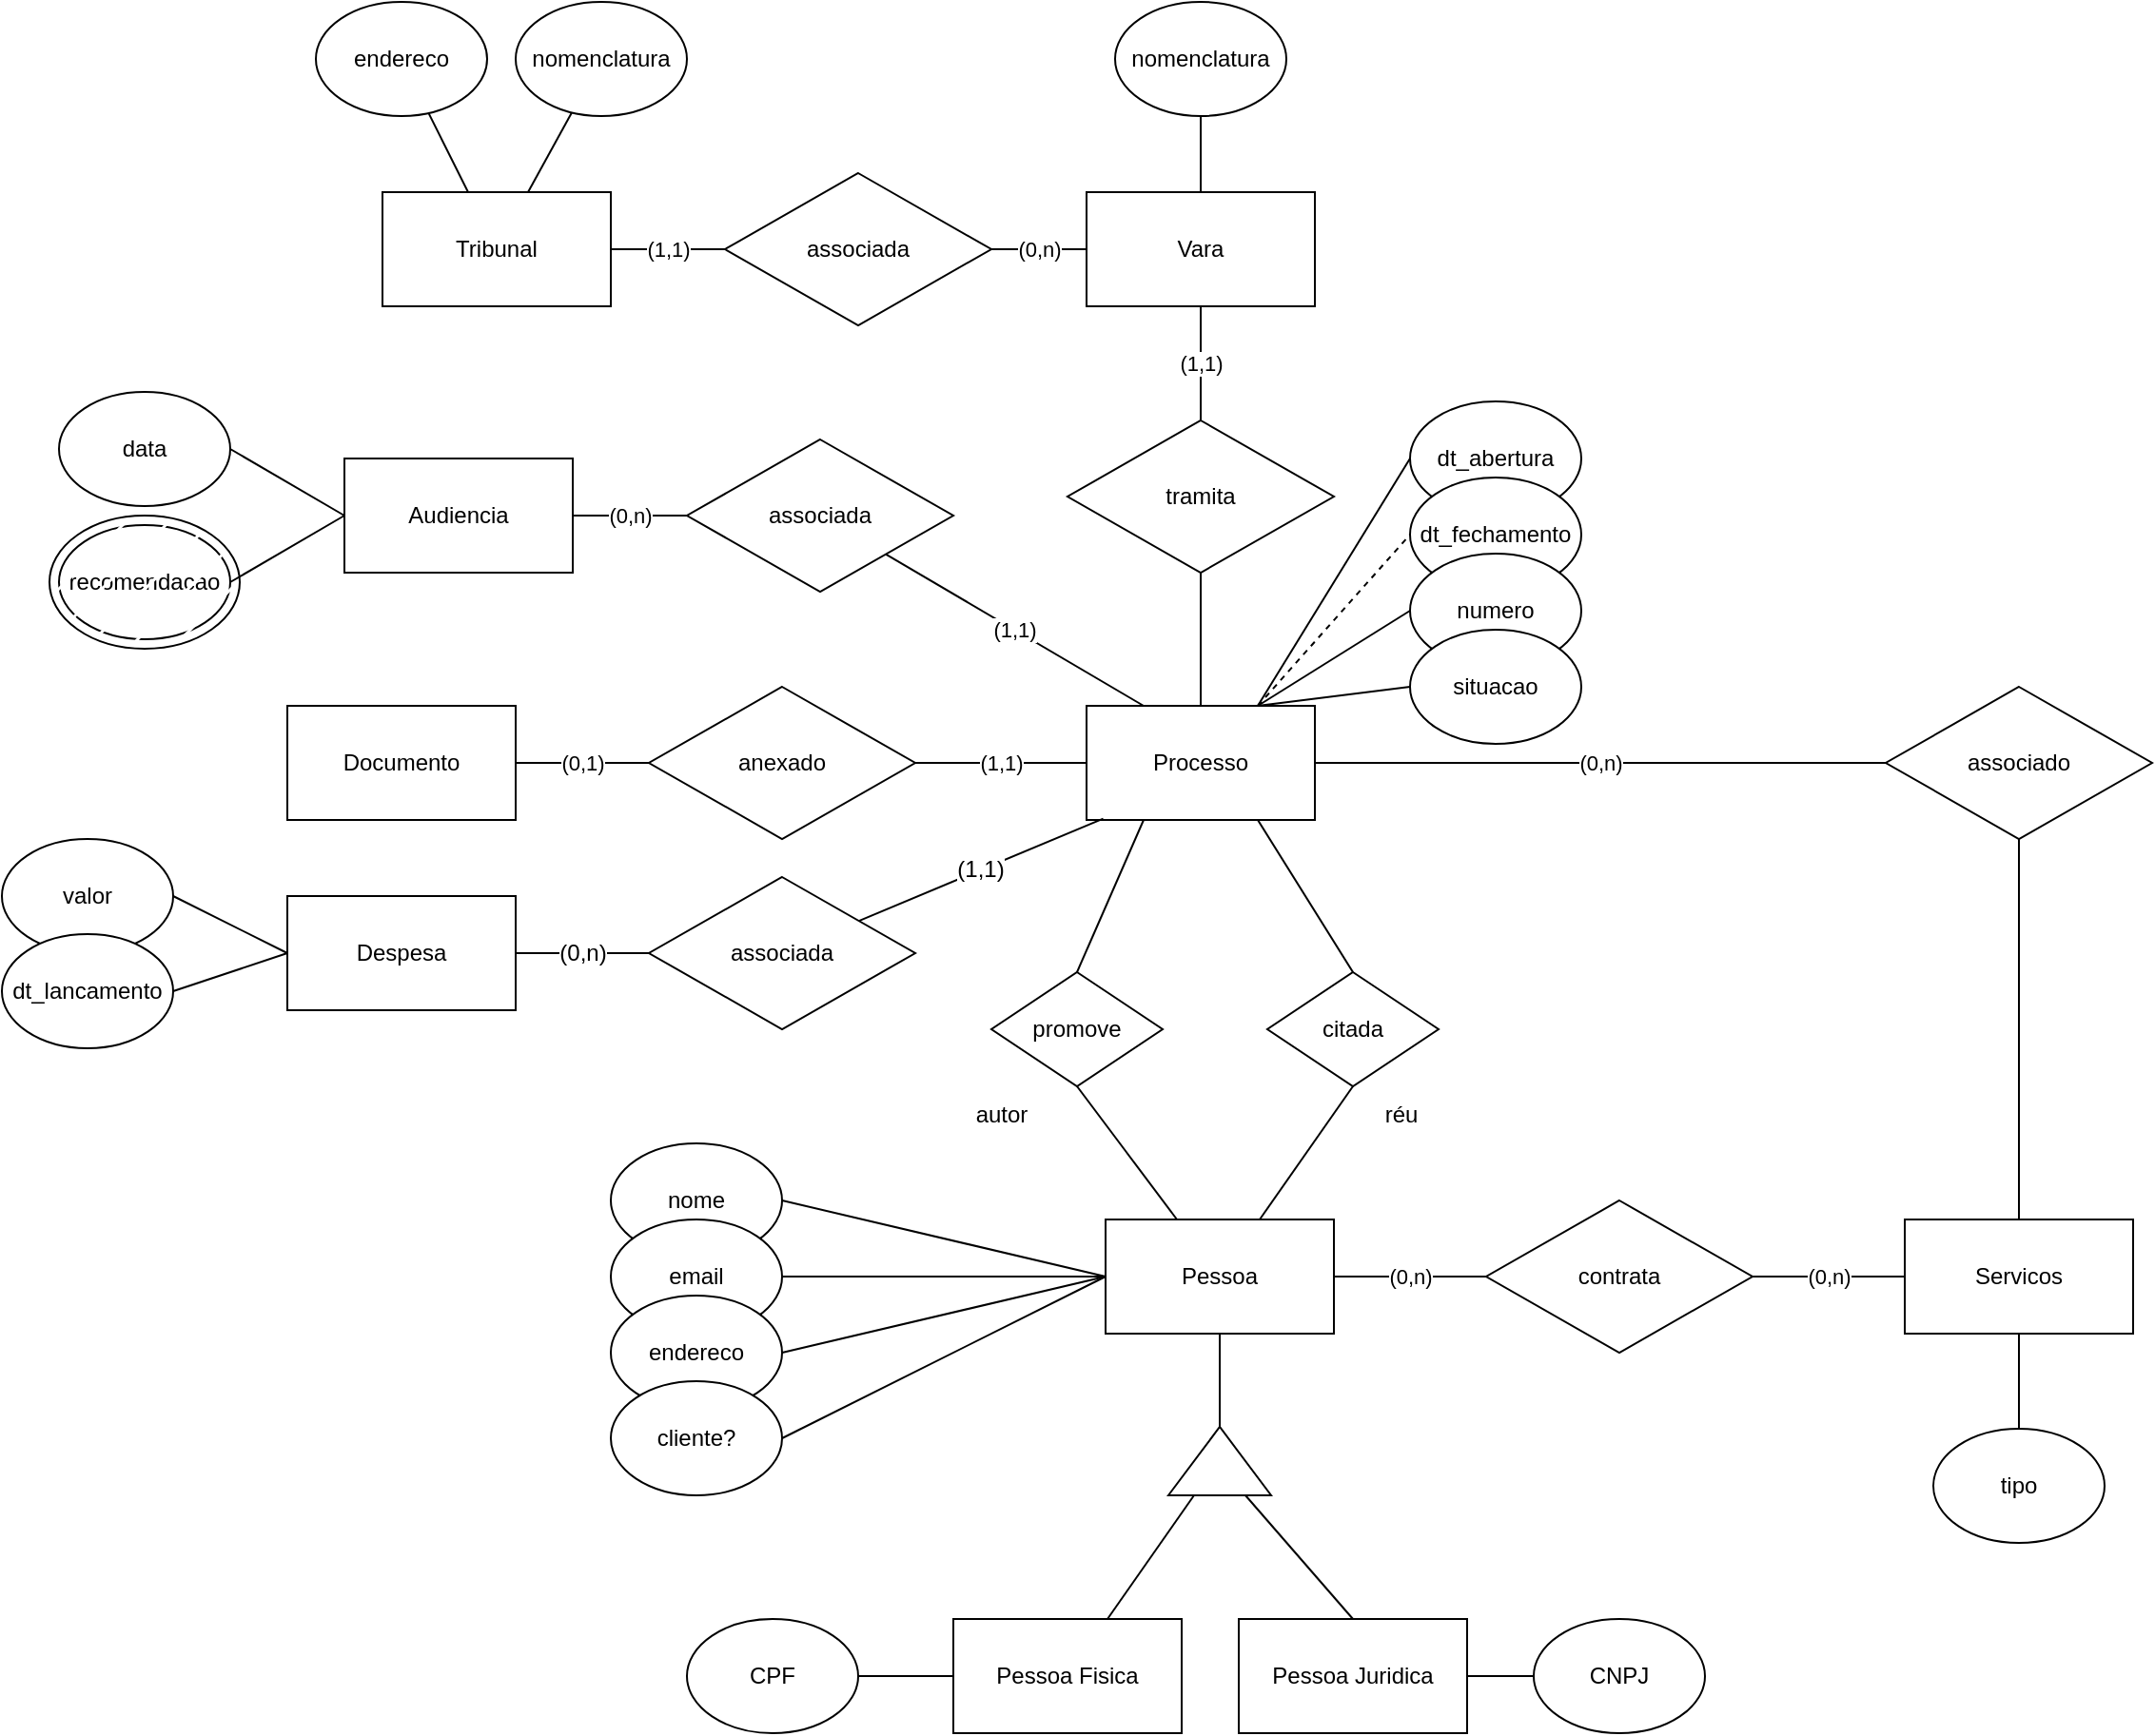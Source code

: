 <mxfile version="20.5.3" type="github">
  <diagram id="K0ar7Cwse-SMh7XNLmQT" name="Página-1">
    <mxGraphModel dx="982" dy="567" grid="1" gridSize="10" guides="1" tooltips="1" connect="1" arrows="1" fold="1" page="1" pageScale="1" pageWidth="1600" pageHeight="1200" math="0" shadow="0">
      <root>
        <mxCell id="0" />
        <mxCell id="1" parent="0" />
        <mxCell id="tJY3ev-YgHuVydlI8XcM-3" style="edgeStyle=orthogonalEdgeStyle;rounded=0;orthogonalLoop=1;jettySize=auto;html=1;entryX=1;entryY=0.5;entryDx=0;entryDy=0;strokeColor=none;endArrow=none;endFill=0;" edge="1" parent="1" source="tJY3ev-YgHuVydlI8XcM-1" target="tJY3ev-YgHuVydlI8XcM-2">
          <mxGeometry relative="1" as="geometry" />
        </mxCell>
        <mxCell id="tJY3ev-YgHuVydlI8XcM-4" style="edgeStyle=orthogonalEdgeStyle;rounded=0;orthogonalLoop=1;jettySize=auto;html=1;endArrow=none;endFill=0;" edge="1" parent="1" source="tJY3ev-YgHuVydlI8XcM-1" target="tJY3ev-YgHuVydlI8XcM-2">
          <mxGeometry relative="1" as="geometry" />
        </mxCell>
        <mxCell id="tJY3ev-YgHuVydlI8XcM-11" value="(0,n)" style="edgeStyle=none;rounded=0;orthogonalLoop=1;jettySize=auto;html=1;exitX=1;exitY=0.5;exitDx=0;exitDy=0;entryX=0;entryY=0.5;entryDx=0;entryDy=0;endArrow=none;endFill=0;" edge="1" parent="1" source="tJY3ev-YgHuVydlI8XcM-1" target="tJY3ev-YgHuVydlI8XcM-9">
          <mxGeometry relative="1" as="geometry" />
        </mxCell>
        <mxCell id="tJY3ev-YgHuVydlI8XcM-99" style="edgeStyle=none;rounded=0;orthogonalLoop=1;jettySize=auto;html=1;exitX=0;exitY=0.5;exitDx=0;exitDy=0;entryX=1;entryY=0.5;entryDx=0;entryDy=0;fontFamily=Helvetica;fontSize=12;fontColor=default;endArrow=none;endFill=0;" edge="1" parent="1" source="tJY3ev-YgHuVydlI8XcM-1" target="tJY3ev-YgHuVydlI8XcM-32">
          <mxGeometry relative="1" as="geometry" />
        </mxCell>
        <mxCell id="tJY3ev-YgHuVydlI8XcM-100" style="edgeStyle=none;rounded=0;orthogonalLoop=1;jettySize=auto;html=1;exitX=0;exitY=0.5;exitDx=0;exitDy=0;entryX=1;entryY=0.5;entryDx=0;entryDy=0;fontFamily=Helvetica;fontSize=12;fontColor=default;endArrow=none;endFill=0;" edge="1" parent="1" source="tJY3ev-YgHuVydlI8XcM-1" target="tJY3ev-YgHuVydlI8XcM-33">
          <mxGeometry relative="1" as="geometry" />
        </mxCell>
        <mxCell id="tJY3ev-YgHuVydlI8XcM-101" style="edgeStyle=none;rounded=0;orthogonalLoop=1;jettySize=auto;html=1;exitX=0;exitY=0.5;exitDx=0;exitDy=0;entryX=1;entryY=0.5;entryDx=0;entryDy=0;fontFamily=Helvetica;fontSize=12;fontColor=default;endArrow=none;endFill=0;" edge="1" parent="1" source="tJY3ev-YgHuVydlI8XcM-1" target="tJY3ev-YgHuVydlI8XcM-34">
          <mxGeometry relative="1" as="geometry" />
        </mxCell>
        <mxCell id="tJY3ev-YgHuVydlI8XcM-102" style="edgeStyle=none;rounded=0;orthogonalLoop=1;jettySize=auto;html=1;exitX=0;exitY=0.5;exitDx=0;exitDy=0;entryX=1;entryY=0.5;entryDx=0;entryDy=0;fontFamily=Helvetica;fontSize=12;fontColor=default;endArrow=none;endFill=0;" edge="1" parent="1" source="tJY3ev-YgHuVydlI8XcM-1" target="tJY3ev-YgHuVydlI8XcM-98">
          <mxGeometry relative="1" as="geometry" />
        </mxCell>
        <mxCell id="tJY3ev-YgHuVydlI8XcM-1" value="Pessoa" style="rounded=0;whiteSpace=wrap;html=1;" vertex="1" parent="1">
          <mxGeometry x="815" y="785" width="120" height="60" as="geometry" />
        </mxCell>
        <mxCell id="tJY3ev-YgHuVydlI8XcM-2" value="" style="triangle;whiteSpace=wrap;html=1;rotation=-90;" vertex="1" parent="1">
          <mxGeometry x="857" y="885" width="36" height="54" as="geometry" />
        </mxCell>
        <mxCell id="tJY3ev-YgHuVydlI8XcM-7" style="edgeStyle=none;rounded=0;orthogonalLoop=1;jettySize=auto;html=1;entryX=0;entryY=0.25;entryDx=0;entryDy=0;endArrow=none;endFill=0;" edge="1" parent="1" source="tJY3ev-YgHuVydlI8XcM-5" target="tJY3ev-YgHuVydlI8XcM-2">
          <mxGeometry relative="1" as="geometry" />
        </mxCell>
        <mxCell id="tJY3ev-YgHuVydlI8XcM-5" value="Pessoa Fisica" style="rounded=0;whiteSpace=wrap;html=1;" vertex="1" parent="1">
          <mxGeometry x="735" y="995" width="120" height="60" as="geometry" />
        </mxCell>
        <mxCell id="tJY3ev-YgHuVydlI8XcM-8" style="edgeStyle=none;rounded=0;orthogonalLoop=1;jettySize=auto;html=1;exitX=0.5;exitY=0;exitDx=0;exitDy=0;entryX=0;entryY=0.75;entryDx=0;entryDy=0;endArrow=none;endFill=0;" edge="1" parent="1" source="tJY3ev-YgHuVydlI8XcM-6" target="tJY3ev-YgHuVydlI8XcM-2">
          <mxGeometry relative="1" as="geometry" />
        </mxCell>
        <mxCell id="tJY3ev-YgHuVydlI8XcM-6" value="Pessoa Juridica" style="rounded=0;whiteSpace=wrap;html=1;" vertex="1" parent="1">
          <mxGeometry x="885" y="995" width="120" height="60" as="geometry" />
        </mxCell>
        <mxCell id="tJY3ev-YgHuVydlI8XcM-12" value="(0,n)" style="edgeStyle=none;rounded=0;orthogonalLoop=1;jettySize=auto;html=1;endArrow=none;endFill=0;" edge="1" parent="1" source="tJY3ev-YgHuVydlI8XcM-9" target="tJY3ev-YgHuVydlI8XcM-10">
          <mxGeometry relative="1" as="geometry" />
        </mxCell>
        <mxCell id="tJY3ev-YgHuVydlI8XcM-9" value="contrata" style="rhombus;whiteSpace=wrap;html=1;" vertex="1" parent="1">
          <mxGeometry x="1015" y="775" width="140" height="80" as="geometry" />
        </mxCell>
        <mxCell id="tJY3ev-YgHuVydlI8XcM-10" value="Servicos" style="rounded=0;whiteSpace=wrap;html=1;" vertex="1" parent="1">
          <mxGeometry x="1235" y="785" width="120" height="60" as="geometry" />
        </mxCell>
        <mxCell id="tJY3ev-YgHuVydlI8XcM-14" style="edgeStyle=none;rounded=0;orthogonalLoop=1;jettySize=auto;html=1;exitX=0.5;exitY=0;exitDx=0;exitDy=0;entryX=0.5;entryY=1;entryDx=0;entryDy=0;endArrow=none;endFill=0;" edge="1" parent="1" source="tJY3ev-YgHuVydlI8XcM-13" target="tJY3ev-YgHuVydlI8XcM-10">
          <mxGeometry relative="1" as="geometry" />
        </mxCell>
        <mxCell id="tJY3ev-YgHuVydlI8XcM-13" value="tipo" style="ellipse;whiteSpace=wrap;html=1;" vertex="1" parent="1">
          <mxGeometry x="1250" y="895" width="90" height="60" as="geometry" />
        </mxCell>
        <mxCell id="tJY3ev-YgHuVydlI8XcM-16" style="edgeStyle=none;rounded=0;orthogonalLoop=1;jettySize=auto;html=1;endArrow=none;endFill=0;" edge="1" parent="1" source="tJY3ev-YgHuVydlI8XcM-15" target="tJY3ev-YgHuVydlI8XcM-10">
          <mxGeometry relative="1" as="geometry" />
        </mxCell>
        <mxCell id="tJY3ev-YgHuVydlI8XcM-18" value="(0,n)" style="edgeStyle=none;rounded=0;orthogonalLoop=1;jettySize=auto;html=1;endArrow=none;endFill=0;" edge="1" parent="1" source="tJY3ev-YgHuVydlI8XcM-15" target="tJY3ev-YgHuVydlI8XcM-17">
          <mxGeometry relative="1" as="geometry">
            <Array as="points" />
          </mxGeometry>
        </mxCell>
        <mxCell id="tJY3ev-YgHuVydlI8XcM-15" value="associado" style="rhombus;whiteSpace=wrap;html=1;" vertex="1" parent="1">
          <mxGeometry x="1225" y="505" width="140" height="80" as="geometry" />
        </mxCell>
        <mxCell id="tJY3ev-YgHuVydlI8XcM-49" value="(1,1)" style="edgeStyle=none;rounded=0;orthogonalLoop=1;jettySize=auto;html=1;exitX=0;exitY=0.5;exitDx=0;exitDy=0;entryX=1;entryY=0.5;entryDx=0;entryDy=0;endArrow=none;endFill=0;" edge="1" parent="1" source="tJY3ev-YgHuVydlI8XcM-17" target="tJY3ev-YgHuVydlI8XcM-48">
          <mxGeometry relative="1" as="geometry" />
        </mxCell>
        <mxCell id="tJY3ev-YgHuVydlI8XcM-73" style="edgeStyle=none;rounded=0;orthogonalLoop=1;jettySize=auto;html=1;exitX=0.75;exitY=0;exitDx=0;exitDy=0;entryX=0;entryY=0.5;entryDx=0;entryDy=0;endArrow=none;endFill=0;dashed=1;" edge="1" parent="1" source="tJY3ev-YgHuVydlI8XcM-17" target="tJY3ev-YgHuVydlI8XcM-67">
          <mxGeometry relative="1" as="geometry" />
        </mxCell>
        <mxCell id="tJY3ev-YgHuVydlI8XcM-74" style="edgeStyle=none;rounded=0;orthogonalLoop=1;jettySize=auto;html=1;exitX=0.75;exitY=0;exitDx=0;exitDy=0;entryX=0;entryY=0.5;entryDx=0;entryDy=0;endArrow=none;endFill=0;" edge="1" parent="1" source="tJY3ev-YgHuVydlI8XcM-17" target="tJY3ev-YgHuVydlI8XcM-68">
          <mxGeometry relative="1" as="geometry" />
        </mxCell>
        <mxCell id="tJY3ev-YgHuVydlI8XcM-75" style="edgeStyle=none;rounded=0;orthogonalLoop=1;jettySize=auto;html=1;exitX=0.75;exitY=0;exitDx=0;exitDy=0;entryX=0;entryY=0.5;entryDx=0;entryDy=0;endArrow=none;endFill=0;" edge="1" parent="1" source="tJY3ev-YgHuVydlI8XcM-17" target="tJY3ev-YgHuVydlI8XcM-69">
          <mxGeometry relative="1" as="geometry" />
        </mxCell>
        <mxCell id="tJY3ev-YgHuVydlI8XcM-78" value="(1,1)" style="edgeStyle=none;rounded=0;orthogonalLoop=1;jettySize=auto;html=1;exitX=0.25;exitY=0;exitDx=0;exitDy=0;endArrow=none;endFill=0;" edge="1" parent="1" source="tJY3ev-YgHuVydlI8XcM-17" target="tJY3ev-YgHuVydlI8XcM-77">
          <mxGeometry relative="1" as="geometry" />
        </mxCell>
        <mxCell id="tJY3ev-YgHuVydlI8XcM-17" value="Processo" style="rounded=0;whiteSpace=wrap;html=1;" vertex="1" parent="1">
          <mxGeometry x="805" y="515" width="120" height="60" as="geometry" />
        </mxCell>
        <mxCell id="tJY3ev-YgHuVydlI8XcM-29" style="edgeStyle=none;rounded=0;orthogonalLoop=1;jettySize=auto;html=1;exitX=0.5;exitY=0;exitDx=0;exitDy=0;entryX=0.75;entryY=1;entryDx=0;entryDy=0;endArrow=none;endFill=0;" edge="1" parent="1" source="tJY3ev-YgHuVydlI8XcM-21" target="tJY3ev-YgHuVydlI8XcM-17">
          <mxGeometry relative="1" as="geometry" />
        </mxCell>
        <mxCell id="tJY3ev-YgHuVydlI8XcM-31" style="edgeStyle=none;rounded=0;orthogonalLoop=1;jettySize=auto;html=1;exitX=0.5;exitY=1;exitDx=0;exitDy=0;endArrow=none;endFill=0;" edge="1" parent="1" source="tJY3ev-YgHuVydlI8XcM-21" target="tJY3ev-YgHuVydlI8XcM-1">
          <mxGeometry relative="1" as="geometry" />
        </mxCell>
        <mxCell id="tJY3ev-YgHuVydlI8XcM-21" value="citada" style="rhombus;whiteSpace=wrap;html=1;" vertex="1" parent="1">
          <mxGeometry x="900" y="655" width="90" height="60" as="geometry" />
        </mxCell>
        <mxCell id="tJY3ev-YgHuVydlI8XcM-28" style="edgeStyle=none;rounded=0;orthogonalLoop=1;jettySize=auto;html=1;exitX=0.5;exitY=0;exitDx=0;exitDy=0;entryX=0.25;entryY=1;entryDx=0;entryDy=0;endArrow=none;endFill=0;" edge="1" parent="1" source="tJY3ev-YgHuVydlI8XcM-23" target="tJY3ev-YgHuVydlI8XcM-17">
          <mxGeometry relative="1" as="geometry" />
        </mxCell>
        <mxCell id="tJY3ev-YgHuVydlI8XcM-30" style="edgeStyle=none;rounded=0;orthogonalLoop=1;jettySize=auto;html=1;exitX=0.5;exitY=1;exitDx=0;exitDy=0;endArrow=none;endFill=0;" edge="1" parent="1" source="tJY3ev-YgHuVydlI8XcM-23" target="tJY3ev-YgHuVydlI8XcM-1">
          <mxGeometry relative="1" as="geometry" />
        </mxCell>
        <mxCell id="tJY3ev-YgHuVydlI8XcM-23" value="promove" style="rhombus;whiteSpace=wrap;html=1;" vertex="1" parent="1">
          <mxGeometry x="755" y="655" width="90" height="60" as="geometry" />
        </mxCell>
        <mxCell id="tJY3ev-YgHuVydlI8XcM-24" value="autor" style="text;html=1;resizable=0;autosize=1;align=center;verticalAlign=middle;points=[];fillColor=none;strokeColor=none;rounded=0;" vertex="1" parent="1">
          <mxGeometry x="735" y="715" width="50" height="30" as="geometry" />
        </mxCell>
        <mxCell id="tJY3ev-YgHuVydlI8XcM-25" value="réu" style="text;html=1;resizable=0;autosize=1;align=center;verticalAlign=middle;points=[];fillColor=none;strokeColor=none;rounded=0;" vertex="1" parent="1">
          <mxGeometry x="950" y="715" width="40" height="30" as="geometry" />
        </mxCell>
        <mxCell id="tJY3ev-YgHuVydlI8XcM-32" value="nome" style="ellipse;whiteSpace=wrap;html=1;" vertex="1" parent="1">
          <mxGeometry x="555" y="745" width="90" height="60" as="geometry" />
        </mxCell>
        <mxCell id="tJY3ev-YgHuVydlI8XcM-33" value="email" style="ellipse;whiteSpace=wrap;html=1;" vertex="1" parent="1">
          <mxGeometry x="555" y="785" width="90" height="60" as="geometry" />
        </mxCell>
        <mxCell id="tJY3ev-YgHuVydlI8XcM-34" value="endereco" style="ellipse;whiteSpace=wrap;html=1;" vertex="1" parent="1">
          <mxGeometry x="555" y="825" width="90" height="60" as="geometry" />
        </mxCell>
        <mxCell id="tJY3ev-YgHuVydlI8XcM-46" style="edgeStyle=none;rounded=0;orthogonalLoop=1;jettySize=auto;html=1;endArrow=none;endFill=0;" edge="1" parent="1" source="tJY3ev-YgHuVydlI8XcM-44" target="tJY3ev-YgHuVydlI8XcM-5">
          <mxGeometry relative="1" as="geometry" />
        </mxCell>
        <mxCell id="tJY3ev-YgHuVydlI8XcM-44" value="CPF" style="ellipse;whiteSpace=wrap;html=1;" vertex="1" parent="1">
          <mxGeometry x="595" y="995" width="90" height="60" as="geometry" />
        </mxCell>
        <mxCell id="tJY3ev-YgHuVydlI8XcM-47" style="edgeStyle=none;rounded=0;orthogonalLoop=1;jettySize=auto;html=1;endArrow=none;endFill=0;" edge="1" parent="1" source="tJY3ev-YgHuVydlI8XcM-45" target="tJY3ev-YgHuVydlI8XcM-6">
          <mxGeometry relative="1" as="geometry" />
        </mxCell>
        <mxCell id="tJY3ev-YgHuVydlI8XcM-45" value="CNPJ" style="ellipse;whiteSpace=wrap;html=1;" vertex="1" parent="1">
          <mxGeometry x="1040" y="995" width="90" height="60" as="geometry" />
        </mxCell>
        <mxCell id="tJY3ev-YgHuVydlI8XcM-51" value="(0,1)" style="edgeStyle=none;rounded=0;orthogonalLoop=1;jettySize=auto;html=1;exitX=0;exitY=0.5;exitDx=0;exitDy=0;entryX=1;entryY=0.5;entryDx=0;entryDy=0;endArrow=none;endFill=0;" edge="1" parent="1" source="tJY3ev-YgHuVydlI8XcM-48" target="tJY3ev-YgHuVydlI8XcM-50">
          <mxGeometry relative="1" as="geometry">
            <Array as="points">
              <mxPoint x="545" y="545" />
            </Array>
          </mxGeometry>
        </mxCell>
        <mxCell id="tJY3ev-YgHuVydlI8XcM-48" value="anexado" style="rhombus;whiteSpace=wrap;html=1;" vertex="1" parent="1">
          <mxGeometry x="575" y="505" width="140" height="80" as="geometry" />
        </mxCell>
        <mxCell id="tJY3ev-YgHuVydlI8XcM-50" value="Documento" style="rounded=0;whiteSpace=wrap;html=1;" vertex="1" parent="1">
          <mxGeometry x="385" y="515" width="120" height="60" as="geometry" />
        </mxCell>
        <mxCell id="tJY3ev-YgHuVydlI8XcM-53" style="edgeStyle=none;rounded=0;orthogonalLoop=1;jettySize=auto;html=1;exitX=0.5;exitY=1;exitDx=0;exitDy=0;entryX=0.5;entryY=0;entryDx=0;entryDy=0;endArrow=none;endFill=0;" edge="1" parent="1" source="tJY3ev-YgHuVydlI8XcM-52" target="tJY3ev-YgHuVydlI8XcM-17">
          <mxGeometry relative="1" as="geometry" />
        </mxCell>
        <mxCell id="tJY3ev-YgHuVydlI8XcM-55" value="(1,1)" style="edgeStyle=none;rounded=0;orthogonalLoop=1;jettySize=auto;html=1;exitX=0.5;exitY=0;exitDx=0;exitDy=0;entryX=0.5;entryY=1;entryDx=0;entryDy=0;endArrow=none;endFill=0;" edge="1" parent="1" source="tJY3ev-YgHuVydlI8XcM-52" target="tJY3ev-YgHuVydlI8XcM-54">
          <mxGeometry relative="1" as="geometry" />
        </mxCell>
        <mxCell id="tJY3ev-YgHuVydlI8XcM-52" value="tramita" style="rhombus;whiteSpace=wrap;html=1;" vertex="1" parent="1">
          <mxGeometry x="795" y="365" width="140" height="80" as="geometry" />
        </mxCell>
        <mxCell id="tJY3ev-YgHuVydlI8XcM-58" value="(0,n)" style="edgeStyle=none;rounded=0;orthogonalLoop=1;jettySize=auto;html=1;endArrow=none;endFill=0;" edge="1" parent="1" source="tJY3ev-YgHuVydlI8XcM-54" target="tJY3ev-YgHuVydlI8XcM-56">
          <mxGeometry relative="1" as="geometry" />
        </mxCell>
        <mxCell id="tJY3ev-YgHuVydlI8XcM-54" value="Vara" style="rounded=0;whiteSpace=wrap;html=1;" vertex="1" parent="1">
          <mxGeometry x="805" y="245" width="120" height="60" as="geometry" />
        </mxCell>
        <mxCell id="tJY3ev-YgHuVydlI8XcM-59" value="(1,1)" style="edgeStyle=none;rounded=0;orthogonalLoop=1;jettySize=auto;html=1;exitX=0;exitY=0.5;exitDx=0;exitDy=0;entryX=1;entryY=0.5;entryDx=0;entryDy=0;endArrow=none;endFill=0;" edge="1" parent="1" source="tJY3ev-YgHuVydlI8XcM-56" target="tJY3ev-YgHuVydlI8XcM-57">
          <mxGeometry relative="1" as="geometry" />
        </mxCell>
        <mxCell id="tJY3ev-YgHuVydlI8XcM-56" value="associada" style="rhombus;whiteSpace=wrap;html=1;" vertex="1" parent="1">
          <mxGeometry x="615" y="235" width="140" height="80" as="geometry" />
        </mxCell>
        <mxCell id="tJY3ev-YgHuVydlI8XcM-57" value="Tribunal" style="rounded=0;whiteSpace=wrap;html=1;" vertex="1" parent="1">
          <mxGeometry x="435" y="245" width="120" height="60" as="geometry" />
        </mxCell>
        <mxCell id="tJY3ev-YgHuVydlI8XcM-61" style="edgeStyle=none;rounded=0;orthogonalLoop=1;jettySize=auto;html=1;entryX=0.5;entryY=0;entryDx=0;entryDy=0;endArrow=none;endFill=0;" edge="1" parent="1" source="tJY3ev-YgHuVydlI8XcM-60" target="tJY3ev-YgHuVydlI8XcM-54">
          <mxGeometry relative="1" as="geometry" />
        </mxCell>
        <mxCell id="tJY3ev-YgHuVydlI8XcM-60" value="nomenclatura" style="ellipse;whiteSpace=wrap;html=1;" vertex="1" parent="1">
          <mxGeometry x="820" y="145" width="90" height="60" as="geometry" />
        </mxCell>
        <mxCell id="tJY3ev-YgHuVydlI8XcM-65" style="edgeStyle=none;rounded=0;orthogonalLoop=1;jettySize=auto;html=1;endArrow=none;endFill=0;" edge="1" parent="1" source="tJY3ev-YgHuVydlI8XcM-62" target="tJY3ev-YgHuVydlI8XcM-57">
          <mxGeometry relative="1" as="geometry" />
        </mxCell>
        <mxCell id="tJY3ev-YgHuVydlI8XcM-62" value="endereco" style="ellipse;whiteSpace=wrap;html=1;" vertex="1" parent="1">
          <mxGeometry x="400" y="145" width="90" height="60" as="geometry" />
        </mxCell>
        <mxCell id="tJY3ev-YgHuVydlI8XcM-64" style="edgeStyle=none;rounded=0;orthogonalLoop=1;jettySize=auto;html=1;endArrow=none;endFill=0;" edge="1" parent="1" source="tJY3ev-YgHuVydlI8XcM-63" target="tJY3ev-YgHuVydlI8XcM-57">
          <mxGeometry relative="1" as="geometry" />
        </mxCell>
        <mxCell id="tJY3ev-YgHuVydlI8XcM-63" value="nomenclatura" style="ellipse;whiteSpace=wrap;html=1;" vertex="1" parent="1">
          <mxGeometry x="505" y="145" width="90" height="60" as="geometry" />
        </mxCell>
        <mxCell id="tJY3ev-YgHuVydlI8XcM-70" style="edgeStyle=none;rounded=0;orthogonalLoop=1;jettySize=auto;html=1;exitX=0;exitY=0.5;exitDx=0;exitDy=0;entryX=0.75;entryY=0;entryDx=0;entryDy=0;endArrow=none;endFill=0;" edge="1" parent="1" source="tJY3ev-YgHuVydlI8XcM-66" target="tJY3ev-YgHuVydlI8XcM-17">
          <mxGeometry relative="1" as="geometry" />
        </mxCell>
        <mxCell id="tJY3ev-YgHuVydlI8XcM-66" value="dt_abertura" style="ellipse;whiteSpace=wrap;html=1;" vertex="1" parent="1">
          <mxGeometry x="975" y="355" width="90" height="60" as="geometry" />
        </mxCell>
        <mxCell id="tJY3ev-YgHuVydlI8XcM-67" value="dt_fechamento" style="ellipse;whiteSpace=wrap;html=1;" vertex="1" parent="1">
          <mxGeometry x="975" y="395" width="90" height="60" as="geometry" />
        </mxCell>
        <mxCell id="tJY3ev-YgHuVydlI8XcM-68" value="numero" style="ellipse;whiteSpace=wrap;html=1;" vertex="1" parent="1">
          <mxGeometry x="975" y="435" width="90" height="60" as="geometry" />
        </mxCell>
        <mxCell id="tJY3ev-YgHuVydlI8XcM-69" value="situacao" style="ellipse;whiteSpace=wrap;html=1;" vertex="1" parent="1">
          <mxGeometry x="975" y="475" width="90" height="60" as="geometry" />
        </mxCell>
        <mxCell id="tJY3ev-YgHuVydlI8XcM-85" style="edgeStyle=none;rounded=0;orthogonalLoop=1;jettySize=auto;html=1;exitX=0;exitY=0.5;exitDx=0;exitDy=0;entryX=1;entryY=0.5;entryDx=0;entryDy=0;fontFamily=Helvetica;fontSize=12;fontColor=default;endArrow=none;endFill=0;" edge="1" parent="1" source="tJY3ev-YgHuVydlI8XcM-76" target="tJY3ev-YgHuVydlI8XcM-81">
          <mxGeometry relative="1" as="geometry" />
        </mxCell>
        <mxCell id="tJY3ev-YgHuVydlI8XcM-76" value="Audiencia" style="rounded=0;whiteSpace=wrap;html=1;" vertex="1" parent="1">
          <mxGeometry x="415" y="385" width="120" height="60" as="geometry" />
        </mxCell>
        <mxCell id="tJY3ev-YgHuVydlI8XcM-79" value="(0,n)" style="edgeStyle=none;rounded=0;orthogonalLoop=1;jettySize=auto;html=1;exitX=0;exitY=0.5;exitDx=0;exitDy=0;entryX=1;entryY=0.5;entryDx=0;entryDy=0;endArrow=none;endFill=0;" edge="1" parent="1" source="tJY3ev-YgHuVydlI8XcM-77" target="tJY3ev-YgHuVydlI8XcM-76">
          <mxGeometry relative="1" as="geometry" />
        </mxCell>
        <mxCell id="tJY3ev-YgHuVydlI8XcM-77" value="associada" style="rhombus;whiteSpace=wrap;html=1;" vertex="1" parent="1">
          <mxGeometry x="595" y="375" width="140" height="80" as="geometry" />
        </mxCell>
        <mxCell id="tJY3ev-YgHuVydlI8XcM-82" style="edgeStyle=none;rounded=0;orthogonalLoop=1;jettySize=auto;html=1;exitX=1;exitY=0.5;exitDx=0;exitDy=0;entryX=0;entryY=0.5;entryDx=0;entryDy=0;fontFamily=Helvetica;fontSize=12;fontColor=default;endArrow=none;endFill=0;" edge="1" parent="1" source="tJY3ev-YgHuVydlI8XcM-80" target="tJY3ev-YgHuVydlI8XcM-76">
          <mxGeometry relative="1" as="geometry" />
        </mxCell>
        <mxCell id="tJY3ev-YgHuVydlI8XcM-80" value="data" style="ellipse;whiteSpace=wrap;html=1;" vertex="1" parent="1">
          <mxGeometry x="265" y="350" width="90" height="60" as="geometry" />
        </mxCell>
        <mxCell id="tJY3ev-YgHuVydlI8XcM-81" value="recomendacao" style="ellipse;whiteSpace=wrap;html=1;" vertex="1" parent="1">
          <mxGeometry x="265" y="420" width="90" height="60" as="geometry" />
        </mxCell>
        <mxCell id="tJY3ev-YgHuVydlI8XcM-86" value="" style="ellipse;whiteSpace=wrap;html=1;fillStyle=hatch;" vertex="1" parent="1">
          <mxGeometry x="260" y="415" width="100" height="70" as="geometry" />
        </mxCell>
        <mxCell id="tJY3ev-YgHuVydlI8XcM-88" value="(1,1)" style="edgeStyle=none;rounded=0;orthogonalLoop=1;jettySize=auto;html=1;entryX=0.073;entryY=0.988;entryDx=0;entryDy=0;entryPerimeter=0;fontFamily=Helvetica;fontSize=12;fontColor=default;endArrow=none;endFill=0;" edge="1" parent="1" source="tJY3ev-YgHuVydlI8XcM-87" target="tJY3ev-YgHuVydlI8XcM-17">
          <mxGeometry relative="1" as="geometry" />
        </mxCell>
        <mxCell id="tJY3ev-YgHuVydlI8XcM-87" value="associada" style="rhombus;whiteSpace=wrap;html=1;" vertex="1" parent="1">
          <mxGeometry x="575" y="605" width="140" height="80" as="geometry" />
        </mxCell>
        <mxCell id="tJY3ev-YgHuVydlI8XcM-90" value="(0,n)" style="edgeStyle=none;rounded=0;orthogonalLoop=1;jettySize=auto;html=1;exitX=1;exitY=0.5;exitDx=0;exitDy=0;entryX=0;entryY=0.5;entryDx=0;entryDy=0;fontFamily=Helvetica;fontSize=12;fontColor=default;endArrow=none;endFill=0;" edge="1" parent="1" source="tJY3ev-YgHuVydlI8XcM-89" target="tJY3ev-YgHuVydlI8XcM-87">
          <mxGeometry relative="1" as="geometry" />
        </mxCell>
        <mxCell id="tJY3ev-YgHuVydlI8XcM-96" style="edgeStyle=none;rounded=0;orthogonalLoop=1;jettySize=auto;html=1;exitX=0;exitY=0.5;exitDx=0;exitDy=0;entryX=1;entryY=0.5;entryDx=0;entryDy=0;fontFamily=Helvetica;fontSize=12;fontColor=default;endArrow=none;endFill=0;" edge="1" parent="1" source="tJY3ev-YgHuVydlI8XcM-89" target="tJY3ev-YgHuVydlI8XcM-92">
          <mxGeometry relative="1" as="geometry" />
        </mxCell>
        <mxCell id="tJY3ev-YgHuVydlI8XcM-97" style="edgeStyle=none;rounded=0;orthogonalLoop=1;jettySize=auto;html=1;exitX=0;exitY=0.5;exitDx=0;exitDy=0;entryX=1;entryY=0.5;entryDx=0;entryDy=0;fontFamily=Helvetica;fontSize=12;fontColor=default;endArrow=none;endFill=0;" edge="1" parent="1" source="tJY3ev-YgHuVydlI8XcM-89" target="tJY3ev-YgHuVydlI8XcM-94">
          <mxGeometry relative="1" as="geometry" />
        </mxCell>
        <mxCell id="tJY3ev-YgHuVydlI8XcM-89" value="Despesa" style="rounded=0;whiteSpace=wrap;html=1;" vertex="1" parent="1">
          <mxGeometry x="385" y="615" width="120" height="60" as="geometry" />
        </mxCell>
        <mxCell id="tJY3ev-YgHuVydlI8XcM-92" value="valor" style="ellipse;whiteSpace=wrap;html=1;" vertex="1" parent="1">
          <mxGeometry x="235" y="585" width="90" height="60" as="geometry" />
        </mxCell>
        <mxCell id="tJY3ev-YgHuVydlI8XcM-94" value="dt_lancamento" style="ellipse;whiteSpace=wrap;html=1;" vertex="1" parent="1">
          <mxGeometry x="235" y="635" width="90" height="60" as="geometry" />
        </mxCell>
        <mxCell id="tJY3ev-YgHuVydlI8XcM-98" value="cliente?" style="ellipse;whiteSpace=wrap;html=1;" vertex="1" parent="1">
          <mxGeometry x="555" y="870" width="90" height="60" as="geometry" />
        </mxCell>
      </root>
    </mxGraphModel>
  </diagram>
</mxfile>
